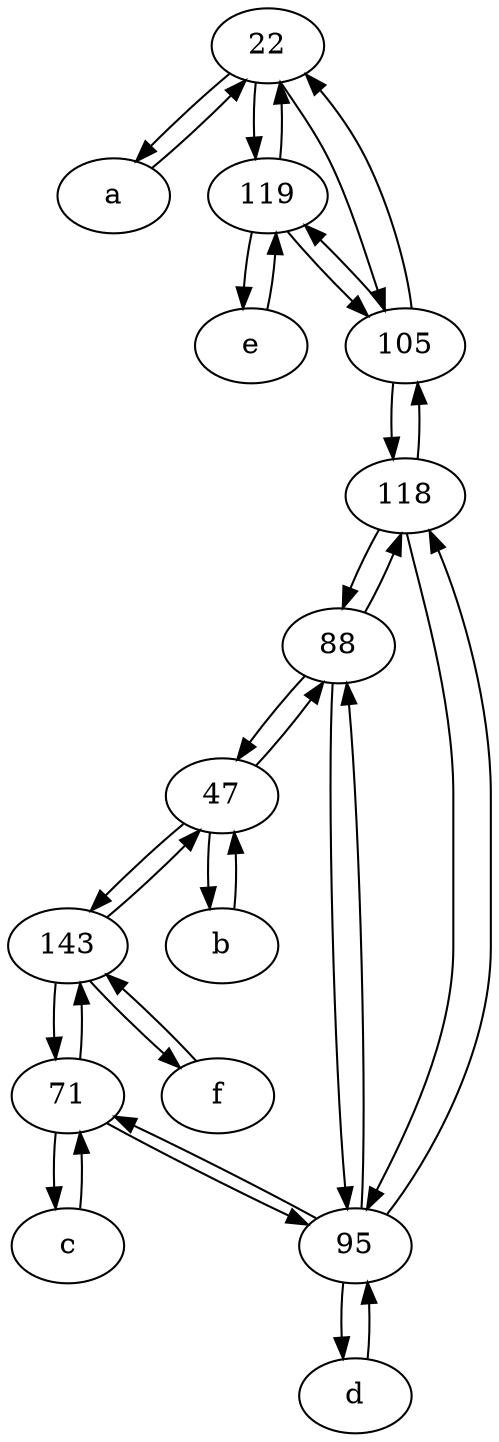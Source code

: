 digraph  {
	22;
	a [pos="40,10!"];
	88;
	d [pos="20,30!"];
	119;
	47;
	95;
	143;
	e [pos="30,50!"];
	118;
	b [pos="50,20!"];
	71;
	f [pos="15,45!"];
	105;
	c [pos="20,10!"];
	22 -> a;
	47 -> b;
	143 -> 47;
	119 -> e;
	d -> 95;
	95 -> 88;
	88 -> 118;
	47 -> 143;
	c -> 71;
	105 -> 22;
	119 -> 105;
	b -> 47;
	118 -> 105;
	22 -> 105;
	47 -> 88;
	71 -> 143;
	105 -> 118;
	71 -> 95;
	e -> 119;
	a -> 22;
	88 -> 47;
	95 -> d;
	105 -> 119;
	71 -> c;
	88 -> 95;
	95 -> 71;
	118 -> 88;
	119 -> 22;
	95 -> 118;
	143 -> f;
	143 -> 71;
	118 -> 95;
	22 -> 119;
	f -> 143;

	}